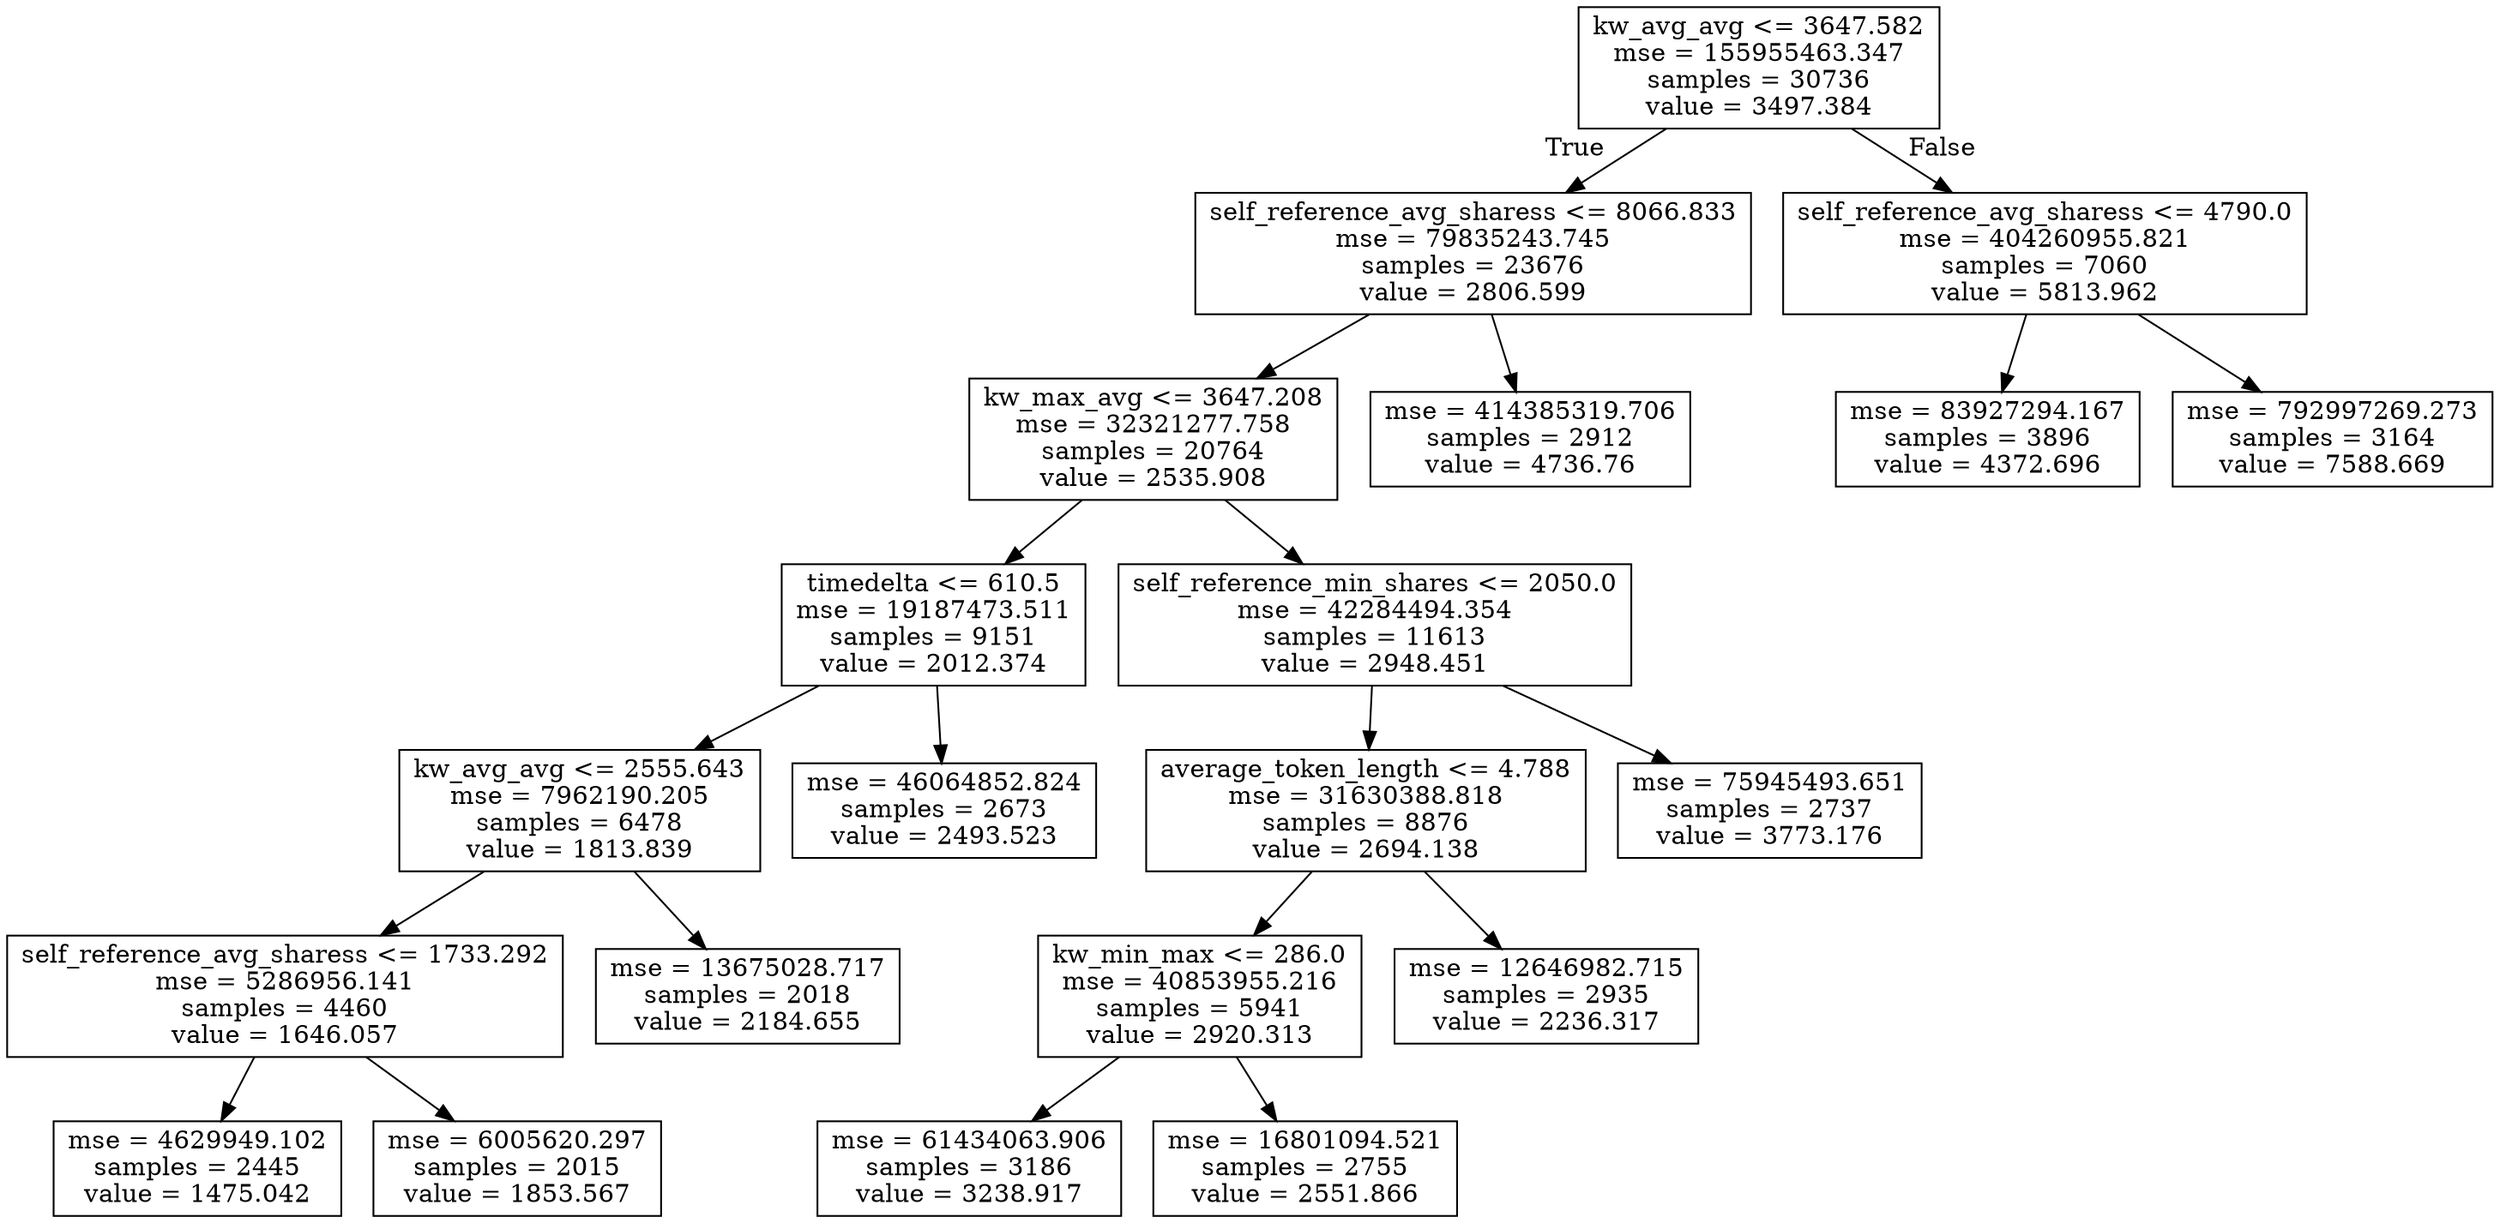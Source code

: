digraph Tree {
node [shape=box] ;
0 [label="kw_avg_avg <= 3647.582\nmse = 155955463.347\nsamples = 30736\nvalue = 3497.384"] ;
1 [label="self_reference_avg_sharess <= 8066.833\nmse = 79835243.745\nsamples = 23676\nvalue = 2806.599"] ;
0 -> 1 [labeldistance=2.5, labelangle=45, headlabel="True"] ;
2 [label="kw_max_avg <= 3647.208\nmse = 32321277.758\nsamples = 20764\nvalue = 2535.908"] ;
1 -> 2 ;
3 [label="timedelta <= 610.5\nmse = 19187473.511\nsamples = 9151\nvalue = 2012.374"] ;
2 -> 3 ;
4 [label="kw_avg_avg <= 2555.643\nmse = 7962190.205\nsamples = 6478\nvalue = 1813.839"] ;
3 -> 4 ;
5 [label="self_reference_avg_sharess <= 1733.292\nmse = 5286956.141\nsamples = 4460\nvalue = 1646.057"] ;
4 -> 5 ;
6 [label="mse = 4629949.102\nsamples = 2445\nvalue = 1475.042"] ;
5 -> 6 ;
7 [label="mse = 6005620.297\nsamples = 2015\nvalue = 1853.567"] ;
5 -> 7 ;
8 [label="mse = 13675028.717\nsamples = 2018\nvalue = 2184.655"] ;
4 -> 8 ;
9 [label="mse = 46064852.824\nsamples = 2673\nvalue = 2493.523"] ;
3 -> 9 ;
10 [label="self_reference_min_shares <= 2050.0\nmse = 42284494.354\nsamples = 11613\nvalue = 2948.451"] ;
2 -> 10 ;
11 [label="average_token_length <= 4.788\nmse = 31630388.818\nsamples = 8876\nvalue = 2694.138"] ;
10 -> 11 ;
12 [label="kw_min_max <= 286.0\nmse = 40853955.216\nsamples = 5941\nvalue = 2920.313"] ;
11 -> 12 ;
13 [label="mse = 61434063.906\nsamples = 3186\nvalue = 3238.917"] ;
12 -> 13 ;
14 [label="mse = 16801094.521\nsamples = 2755\nvalue = 2551.866"] ;
12 -> 14 ;
15 [label="mse = 12646982.715\nsamples = 2935\nvalue = 2236.317"] ;
11 -> 15 ;
16 [label="mse = 75945493.651\nsamples = 2737\nvalue = 3773.176"] ;
10 -> 16 ;
17 [label="mse = 414385319.706\nsamples = 2912\nvalue = 4736.76"] ;
1 -> 17 ;
18 [label="self_reference_avg_sharess <= 4790.0\nmse = 404260955.821\nsamples = 7060\nvalue = 5813.962"] ;
0 -> 18 [labeldistance=2.5, labelangle=-45, headlabel="False"] ;
19 [label="mse = 83927294.167\nsamples = 3896\nvalue = 4372.696"] ;
18 -> 19 ;
20 [label="mse = 792997269.273\nsamples = 3164\nvalue = 7588.669"] ;
18 -> 20 ;
}